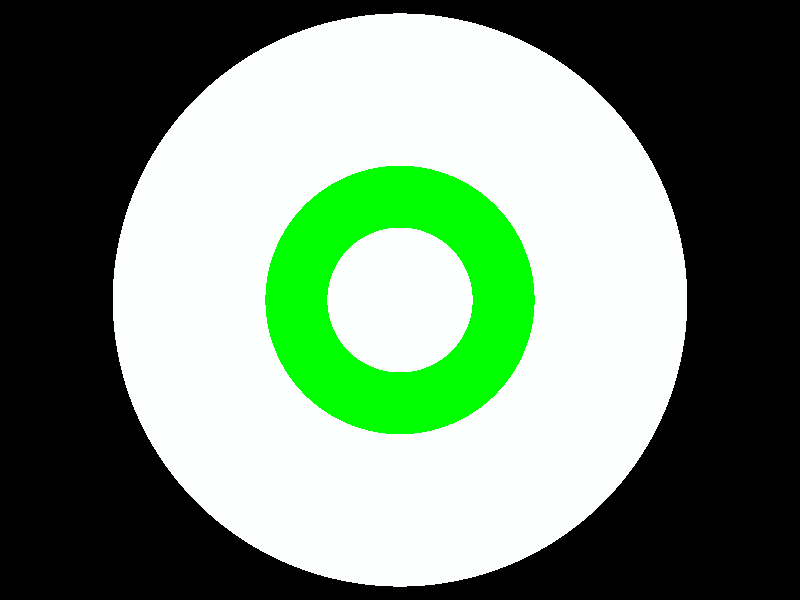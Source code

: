  
 #include "textures.inc"
 
 camera { location <5, 0, 0> look_at<0, 0, 0> }
 
 light_source {
    <0,-10,0> 
    color rgb<2, 2, 2>
 }   
 
 light_source {
    <20, 15, 0>
    color rgb <1, 1, 1>
    }

 object {
    difference {
        object {
            union {   
                 sphere{
                 <0, 0, 0>, 2
                 color rgb<1, 1, 1>  
                 pigment { rgb <1, 1, 1> }
                 }
                 
                 sphere{
                     <1.3, 0, 0>, 1
                     color rgb<1, 1, 1>  
                     pigment { rgb <0, 1, 0> }
                 } 
            }     
        }  
        object{   
           intersection { 
              cone {
                 <4, 0, 0>, 0
                 <1.87, 0, 0>, 0.5
                   pigment { rgb <0.5, 0, 0> }
                 } 
               sphere {  
                 <1.87,0,0>, 0.5
                 color rgb <0.5, 0, 0>
               } 
            }
        }
    }
 }   
 sphere {   
    <0, 0 , 0>, 2.155
    texture{NBglass}
 }  